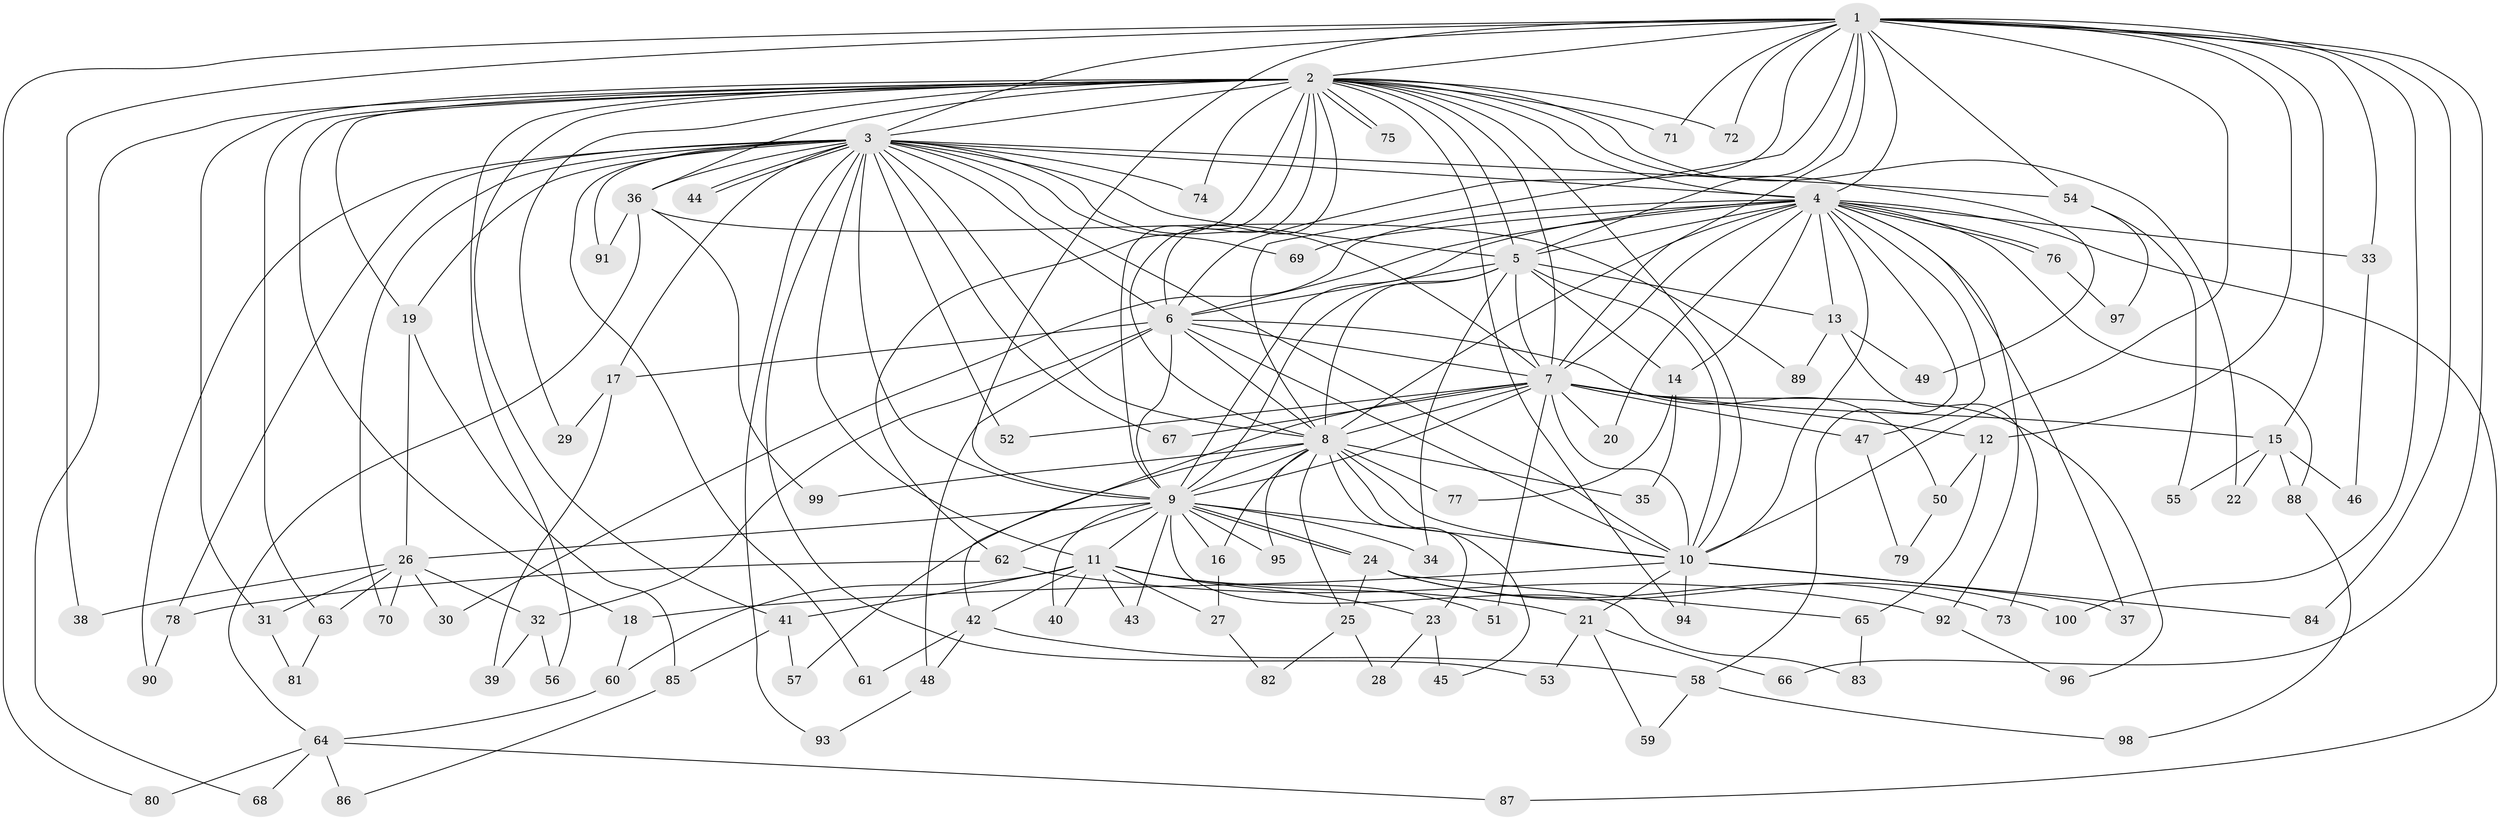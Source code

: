 // Generated by graph-tools (version 1.1) at 2025/11/02/21/25 10:11:07]
// undirected, 100 vertices, 225 edges
graph export_dot {
graph [start="1"]
  node [color=gray90,style=filled];
  1;
  2;
  3;
  4;
  5;
  6;
  7;
  8;
  9;
  10;
  11;
  12;
  13;
  14;
  15;
  16;
  17;
  18;
  19;
  20;
  21;
  22;
  23;
  24;
  25;
  26;
  27;
  28;
  29;
  30;
  31;
  32;
  33;
  34;
  35;
  36;
  37;
  38;
  39;
  40;
  41;
  42;
  43;
  44;
  45;
  46;
  47;
  48;
  49;
  50;
  51;
  52;
  53;
  54;
  55;
  56;
  57;
  58;
  59;
  60;
  61;
  62;
  63;
  64;
  65;
  66;
  67;
  68;
  69;
  70;
  71;
  72;
  73;
  74;
  75;
  76;
  77;
  78;
  79;
  80;
  81;
  82;
  83;
  84;
  85;
  86;
  87;
  88;
  89;
  90;
  91;
  92;
  93;
  94;
  95;
  96;
  97;
  98;
  99;
  100;
  1 -- 2;
  1 -- 3;
  1 -- 4;
  1 -- 5;
  1 -- 6;
  1 -- 7;
  1 -- 8;
  1 -- 9;
  1 -- 10;
  1 -- 12;
  1 -- 15;
  1 -- 33;
  1 -- 38;
  1 -- 54;
  1 -- 66;
  1 -- 71;
  1 -- 72;
  1 -- 80;
  1 -- 84;
  1 -- 100;
  2 -- 3;
  2 -- 4;
  2 -- 5;
  2 -- 6;
  2 -- 7;
  2 -- 8;
  2 -- 9;
  2 -- 10;
  2 -- 18;
  2 -- 19;
  2 -- 22;
  2 -- 29;
  2 -- 31;
  2 -- 36;
  2 -- 41;
  2 -- 49;
  2 -- 56;
  2 -- 62;
  2 -- 63;
  2 -- 68;
  2 -- 71;
  2 -- 72;
  2 -- 74;
  2 -- 75;
  2 -- 75;
  2 -- 94;
  3 -- 4;
  3 -- 5;
  3 -- 6;
  3 -- 7;
  3 -- 8;
  3 -- 9;
  3 -- 10;
  3 -- 11;
  3 -- 17;
  3 -- 19;
  3 -- 36;
  3 -- 44;
  3 -- 44;
  3 -- 52;
  3 -- 53;
  3 -- 54;
  3 -- 61;
  3 -- 67;
  3 -- 69;
  3 -- 70;
  3 -- 74;
  3 -- 78;
  3 -- 90;
  3 -- 91;
  3 -- 93;
  4 -- 5;
  4 -- 6;
  4 -- 7;
  4 -- 8;
  4 -- 9;
  4 -- 10;
  4 -- 13;
  4 -- 14;
  4 -- 20;
  4 -- 30;
  4 -- 33;
  4 -- 37;
  4 -- 47;
  4 -- 58;
  4 -- 69;
  4 -- 76;
  4 -- 76;
  4 -- 87;
  4 -- 88;
  4 -- 92;
  5 -- 6;
  5 -- 7;
  5 -- 8;
  5 -- 9;
  5 -- 10;
  5 -- 13;
  5 -- 14;
  5 -- 34;
  6 -- 7;
  6 -- 8;
  6 -- 9;
  6 -- 10;
  6 -- 17;
  6 -- 32;
  6 -- 48;
  6 -- 50;
  7 -- 8;
  7 -- 9;
  7 -- 10;
  7 -- 12;
  7 -- 15;
  7 -- 20;
  7 -- 42;
  7 -- 47;
  7 -- 51;
  7 -- 52;
  7 -- 67;
  7 -- 96;
  8 -- 9;
  8 -- 10;
  8 -- 16;
  8 -- 23;
  8 -- 25;
  8 -- 35;
  8 -- 45;
  8 -- 57;
  8 -- 77;
  8 -- 95;
  8 -- 99;
  9 -- 10;
  9 -- 11;
  9 -- 16;
  9 -- 24;
  9 -- 24;
  9 -- 26;
  9 -- 34;
  9 -- 40;
  9 -- 43;
  9 -- 62;
  9 -- 83;
  9 -- 95;
  10 -- 18;
  10 -- 21;
  10 -- 37;
  10 -- 84;
  10 -- 94;
  11 -- 21;
  11 -- 23;
  11 -- 27;
  11 -- 40;
  11 -- 41;
  11 -- 42;
  11 -- 43;
  11 -- 51;
  11 -- 60;
  12 -- 50;
  12 -- 65;
  13 -- 49;
  13 -- 73;
  13 -- 89;
  14 -- 35;
  14 -- 77;
  15 -- 22;
  15 -- 46;
  15 -- 55;
  15 -- 88;
  16 -- 27;
  17 -- 29;
  17 -- 39;
  18 -- 60;
  19 -- 26;
  19 -- 85;
  21 -- 53;
  21 -- 59;
  21 -- 66;
  23 -- 28;
  23 -- 45;
  24 -- 25;
  24 -- 65;
  24 -- 73;
  24 -- 100;
  25 -- 28;
  25 -- 82;
  26 -- 30;
  26 -- 31;
  26 -- 32;
  26 -- 38;
  26 -- 63;
  26 -- 70;
  27 -- 82;
  31 -- 81;
  32 -- 39;
  32 -- 56;
  33 -- 46;
  36 -- 64;
  36 -- 89;
  36 -- 91;
  36 -- 99;
  41 -- 57;
  41 -- 85;
  42 -- 48;
  42 -- 58;
  42 -- 61;
  47 -- 79;
  48 -- 93;
  50 -- 79;
  54 -- 55;
  54 -- 97;
  58 -- 59;
  58 -- 98;
  60 -- 64;
  62 -- 78;
  62 -- 92;
  63 -- 81;
  64 -- 68;
  64 -- 80;
  64 -- 86;
  64 -- 87;
  65 -- 83;
  76 -- 97;
  78 -- 90;
  85 -- 86;
  88 -- 98;
  92 -- 96;
}
